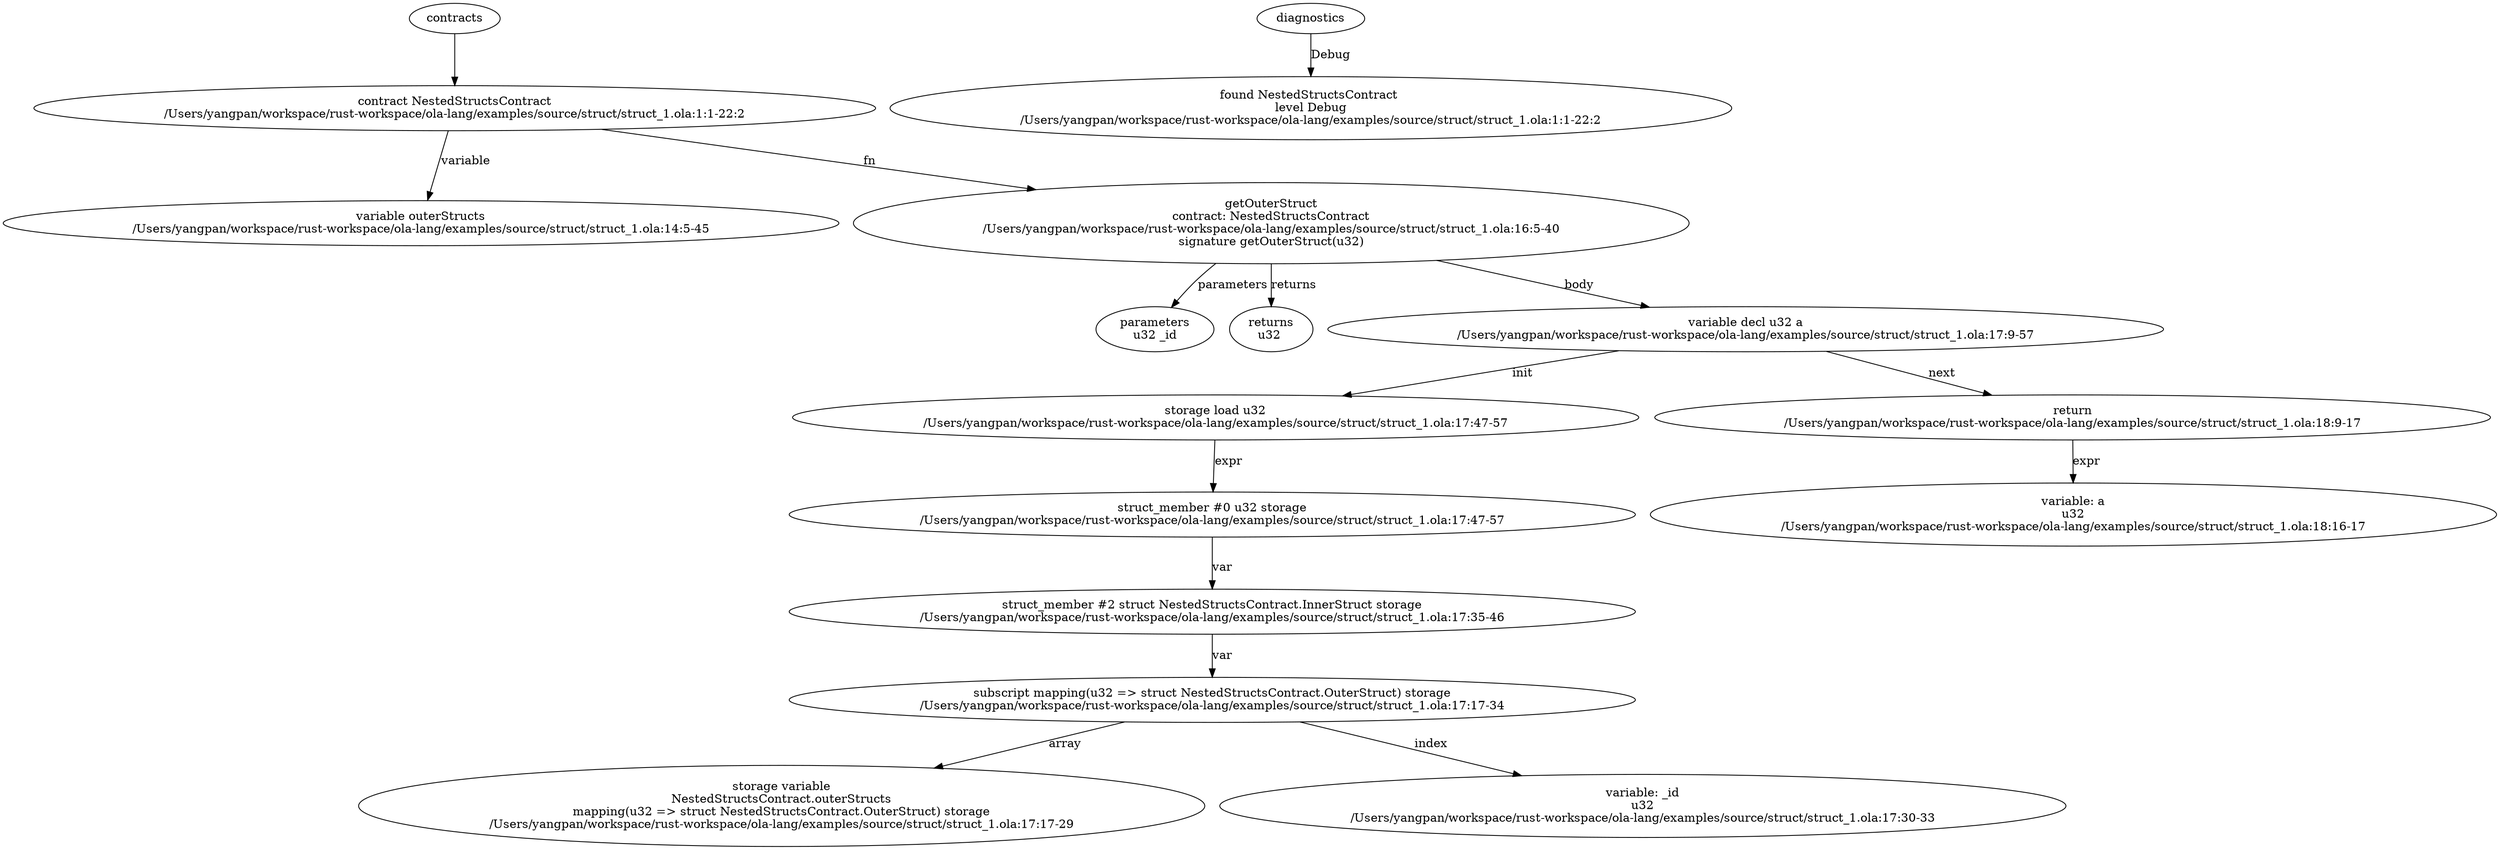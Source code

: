 strict digraph "/Users/yangpan/workspace/rust-workspace/ola-lang/examples/source/struct/struct_1.ola" {
	contract [label="contract NestedStructsContract\n/Users/yangpan/workspace/rust-workspace/ola-lang/examples/source/struct/struct_1.ola:1:1-22:2"]
	var [label="variable outerStructs\n/Users/yangpan/workspace/rust-workspace/ola-lang/examples/source/struct/struct_1.ola:14:5-45"]
	getOuterStruct [label="getOuterStruct\ncontract: NestedStructsContract\n/Users/yangpan/workspace/rust-workspace/ola-lang/examples/source/struct/struct_1.ola:16:5-40\nsignature getOuterStruct(u32)"]
	parameters [label="parameters\nu32 _id"]
	returns [label="returns\nu32 "]
	var_decl [label="variable decl u32 a\n/Users/yangpan/workspace/rust-workspace/ola-lang/examples/source/struct/struct_1.ola:17:9-57"]
	storage_load [label="storage load u32\n/Users/yangpan/workspace/rust-workspace/ola-lang/examples/source/struct/struct_1.ola:17:47-57"]
	structmember [label="struct_member #0 u32 storage\n/Users/yangpan/workspace/rust-workspace/ola-lang/examples/source/struct/struct_1.ola:17:47-57"]
	structmember_9 [label="struct_member #2 struct NestedStructsContract.InnerStruct storage\n/Users/yangpan/workspace/rust-workspace/ola-lang/examples/source/struct/struct_1.ola:17:35-46"]
	subscript [label="subscript mapping(u32 => struct NestedStructsContract.OuterStruct) storage\n/Users/yangpan/workspace/rust-workspace/ola-lang/examples/source/struct/struct_1.ola:17:17-34"]
	storage_var [label="storage variable\nNestedStructsContract.outerStructs\nmapping(u32 => struct NestedStructsContract.OuterStruct) storage\n/Users/yangpan/workspace/rust-workspace/ola-lang/examples/source/struct/struct_1.ola:17:17-29"]
	variable [label="variable: _id\nu32\n/Users/yangpan/workspace/rust-workspace/ola-lang/examples/source/struct/struct_1.ola:17:30-33"]
	return [label="return\n/Users/yangpan/workspace/rust-workspace/ola-lang/examples/source/struct/struct_1.ola:18:9-17"]
	variable_14 [label="variable: a\nu32\n/Users/yangpan/workspace/rust-workspace/ola-lang/examples/source/struct/struct_1.ola:18:16-17"]
	diagnostic [label="found NestedStructsContract \nlevel Debug\n/Users/yangpan/workspace/rust-workspace/ola-lang/examples/source/struct/struct_1.ola:1:1-22:2"]
	contracts -> contract
	contract -> var [label="variable"]
	contract -> getOuterStruct [label="fn"]
	getOuterStruct -> parameters [label="parameters"]
	getOuterStruct -> returns [label="returns"]
	getOuterStruct -> var_decl [label="body"]
	var_decl -> storage_load [label="init"]
	storage_load -> structmember [label="expr"]
	structmember -> structmember_9 [label="var"]
	structmember_9 -> subscript [label="var"]
	subscript -> storage_var [label="array"]
	subscript -> variable [label="index"]
	var_decl -> return [label="next"]
	return -> variable_14 [label="expr"]
	diagnostics -> diagnostic [label="Debug"]
}
